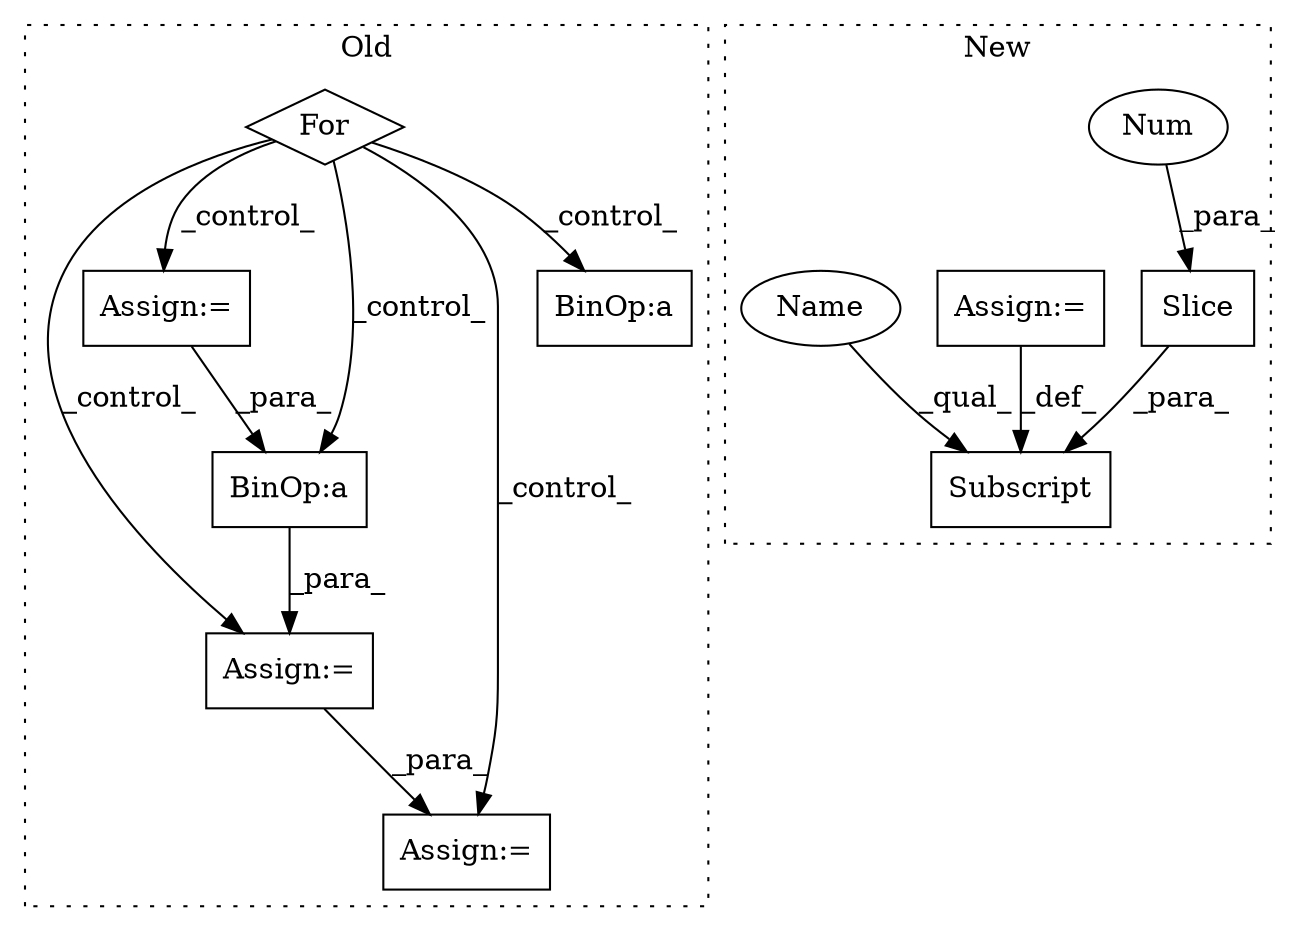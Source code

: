 digraph G {
subgraph cluster0 {
1 [label="For" a="107" s="2406,2472" l="4,14" shape="diamond"];
5 [label="Assign:=" a="68" s="2916" l="3" shape="box"];
6 [label="BinOp:a" a="82" s="2928" l="3" shape="box"];
7 [label="Assign:=" a="68" s="2987" l="4" shape="box"];
9 [label="Assign:=" a="68" s="2590" l="3" shape="box"];
10 [label="BinOp:a" a="82" s="3049" l="3" shape="box"];
label = "Old";
style="dotted";
}
subgraph cluster1 {
2 [label="Slice" a="80" s="3586" l="3" shape="box"];
3 [label="Num" a="76" s="3587" l="2" shape="ellipse"];
4 [label="Subscript" a="63" s="3566,0" l="25,0" shape="box"];
8 [label="Assign:=" a="68" s="3591" l="3" shape="box"];
11 [label="Name" a="87" s="3566" l="4" shape="ellipse"];
label = "New";
style="dotted";
}
1 -> 9 [label="_control_"];
1 -> 7 [label="_control_"];
1 -> 10 [label="_control_"];
1 -> 6 [label="_control_"];
1 -> 5 [label="_control_"];
2 -> 4 [label="_para_"];
3 -> 2 [label="_para_"];
5 -> 7 [label="_para_"];
6 -> 5 [label="_para_"];
8 -> 4 [label="_def_"];
9 -> 6 [label="_para_"];
11 -> 4 [label="_qual_"];
}